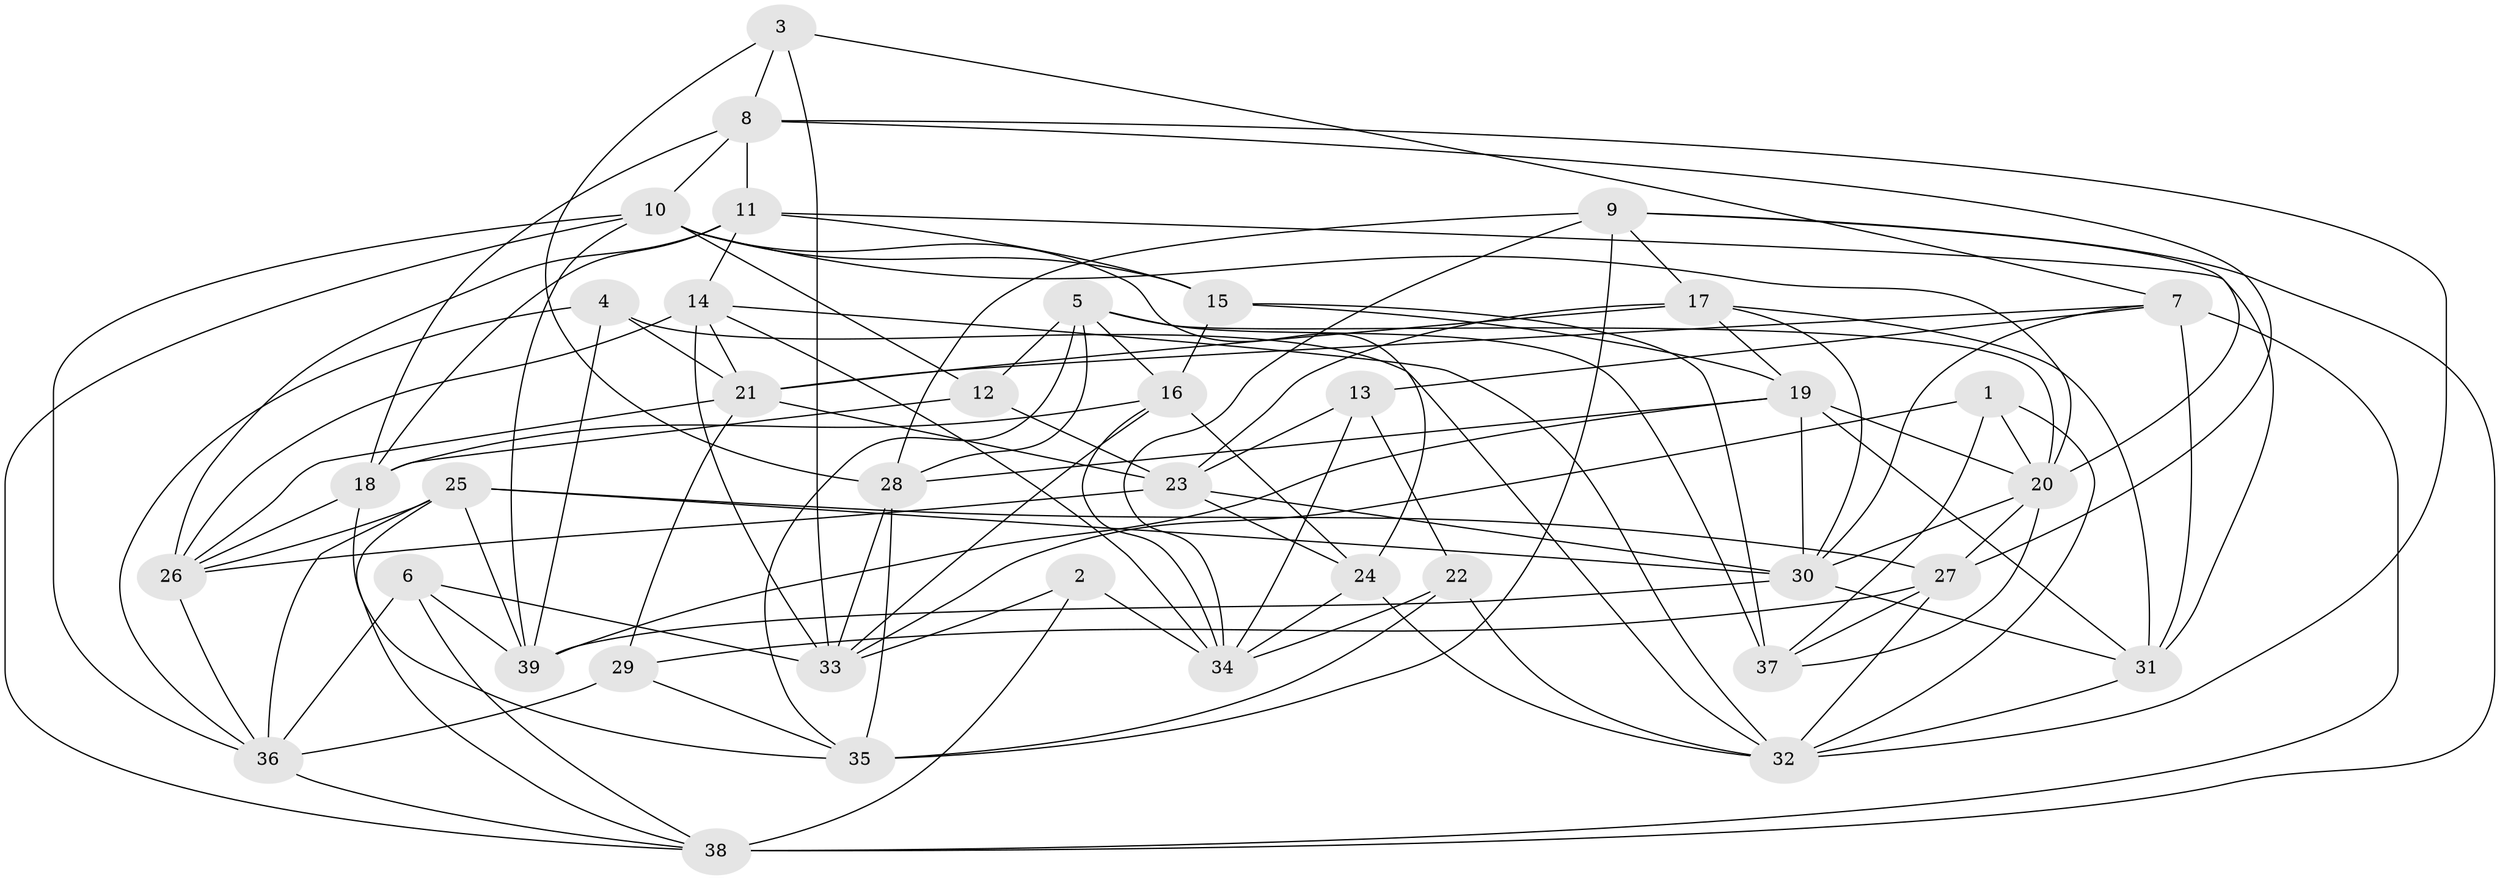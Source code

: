 // original degree distribution, {4: 1.0}
// Generated by graph-tools (version 1.1) at 2025/38/03/04/25 23:38:12]
// undirected, 39 vertices, 114 edges
graph export_dot {
  node [color=gray90,style=filled];
  1;
  2;
  3;
  4;
  5;
  6;
  7;
  8;
  9;
  10;
  11;
  12;
  13;
  14;
  15;
  16;
  17;
  18;
  19;
  20;
  21;
  22;
  23;
  24;
  25;
  26;
  27;
  28;
  29;
  30;
  31;
  32;
  33;
  34;
  35;
  36;
  37;
  38;
  39;
  1 -- 20 [weight=1.0];
  1 -- 32 [weight=1.0];
  1 -- 33 [weight=1.0];
  1 -- 37 [weight=1.0];
  2 -- 33 [weight=1.0];
  2 -- 34 [weight=2.0];
  2 -- 38 [weight=1.0];
  3 -- 7 [weight=1.0];
  3 -- 8 [weight=1.0];
  3 -- 28 [weight=1.0];
  3 -- 33 [weight=1.0];
  4 -- 21 [weight=1.0];
  4 -- 32 [weight=1.0];
  4 -- 36 [weight=1.0];
  4 -- 39 [weight=1.0];
  5 -- 12 [weight=1.0];
  5 -- 16 [weight=1.0];
  5 -- 20 [weight=1.0];
  5 -- 28 [weight=1.0];
  5 -- 35 [weight=1.0];
  5 -- 37 [weight=1.0];
  6 -- 33 [weight=2.0];
  6 -- 36 [weight=1.0];
  6 -- 38 [weight=1.0];
  6 -- 39 [weight=2.0];
  7 -- 13 [weight=2.0];
  7 -- 21 [weight=1.0];
  7 -- 30 [weight=1.0];
  7 -- 31 [weight=1.0];
  7 -- 38 [weight=2.0];
  8 -- 10 [weight=1.0];
  8 -- 11 [weight=1.0];
  8 -- 18 [weight=1.0];
  8 -- 27 [weight=1.0];
  8 -- 32 [weight=1.0];
  9 -- 17 [weight=1.0];
  9 -- 20 [weight=1.0];
  9 -- 28 [weight=1.0];
  9 -- 34 [weight=1.0];
  9 -- 35 [weight=1.0];
  9 -- 38 [weight=1.0];
  10 -- 12 [weight=1.0];
  10 -- 15 [weight=1.0];
  10 -- 20 [weight=1.0];
  10 -- 24 [weight=1.0];
  10 -- 36 [weight=1.0];
  10 -- 38 [weight=1.0];
  10 -- 39 [weight=1.0];
  11 -- 14 [weight=1.0];
  11 -- 15 [weight=2.0];
  11 -- 18 [weight=1.0];
  11 -- 26 [weight=2.0];
  11 -- 31 [weight=1.0];
  12 -- 18 [weight=1.0];
  12 -- 23 [weight=1.0];
  13 -- 22 [weight=1.0];
  13 -- 23 [weight=1.0];
  13 -- 34 [weight=2.0];
  14 -- 21 [weight=1.0];
  14 -- 26 [weight=1.0];
  14 -- 32 [weight=1.0];
  14 -- 33 [weight=1.0];
  14 -- 34 [weight=1.0];
  15 -- 16 [weight=2.0];
  15 -- 19 [weight=1.0];
  15 -- 37 [weight=2.0];
  16 -- 18 [weight=1.0];
  16 -- 24 [weight=1.0];
  16 -- 33 [weight=1.0];
  16 -- 34 [weight=2.0];
  17 -- 19 [weight=1.0];
  17 -- 21 [weight=1.0];
  17 -- 23 [weight=1.0];
  17 -- 30 [weight=1.0];
  17 -- 31 [weight=1.0];
  18 -- 26 [weight=1.0];
  18 -- 35 [weight=1.0];
  19 -- 20 [weight=1.0];
  19 -- 28 [weight=1.0];
  19 -- 30 [weight=1.0];
  19 -- 31 [weight=1.0];
  19 -- 39 [weight=2.0];
  20 -- 27 [weight=1.0];
  20 -- 30 [weight=1.0];
  20 -- 37 [weight=1.0];
  21 -- 23 [weight=1.0];
  21 -- 26 [weight=1.0];
  21 -- 29 [weight=2.0];
  22 -- 32 [weight=1.0];
  22 -- 34 [weight=1.0];
  22 -- 35 [weight=1.0];
  23 -- 24 [weight=2.0];
  23 -- 26 [weight=1.0];
  23 -- 30 [weight=1.0];
  24 -- 32 [weight=1.0];
  24 -- 34 [weight=1.0];
  25 -- 26 [weight=1.0];
  25 -- 27 [weight=1.0];
  25 -- 30 [weight=1.0];
  25 -- 36 [weight=1.0];
  25 -- 38 [weight=1.0];
  25 -- 39 [weight=1.0];
  26 -- 36 [weight=1.0];
  27 -- 29 [weight=1.0];
  27 -- 32 [weight=1.0];
  27 -- 37 [weight=1.0];
  28 -- 33 [weight=1.0];
  28 -- 35 [weight=1.0];
  29 -- 35 [weight=1.0];
  29 -- 36 [weight=2.0];
  30 -- 31 [weight=1.0];
  30 -- 39 [weight=1.0];
  31 -- 32 [weight=1.0];
  36 -- 38 [weight=1.0];
}
